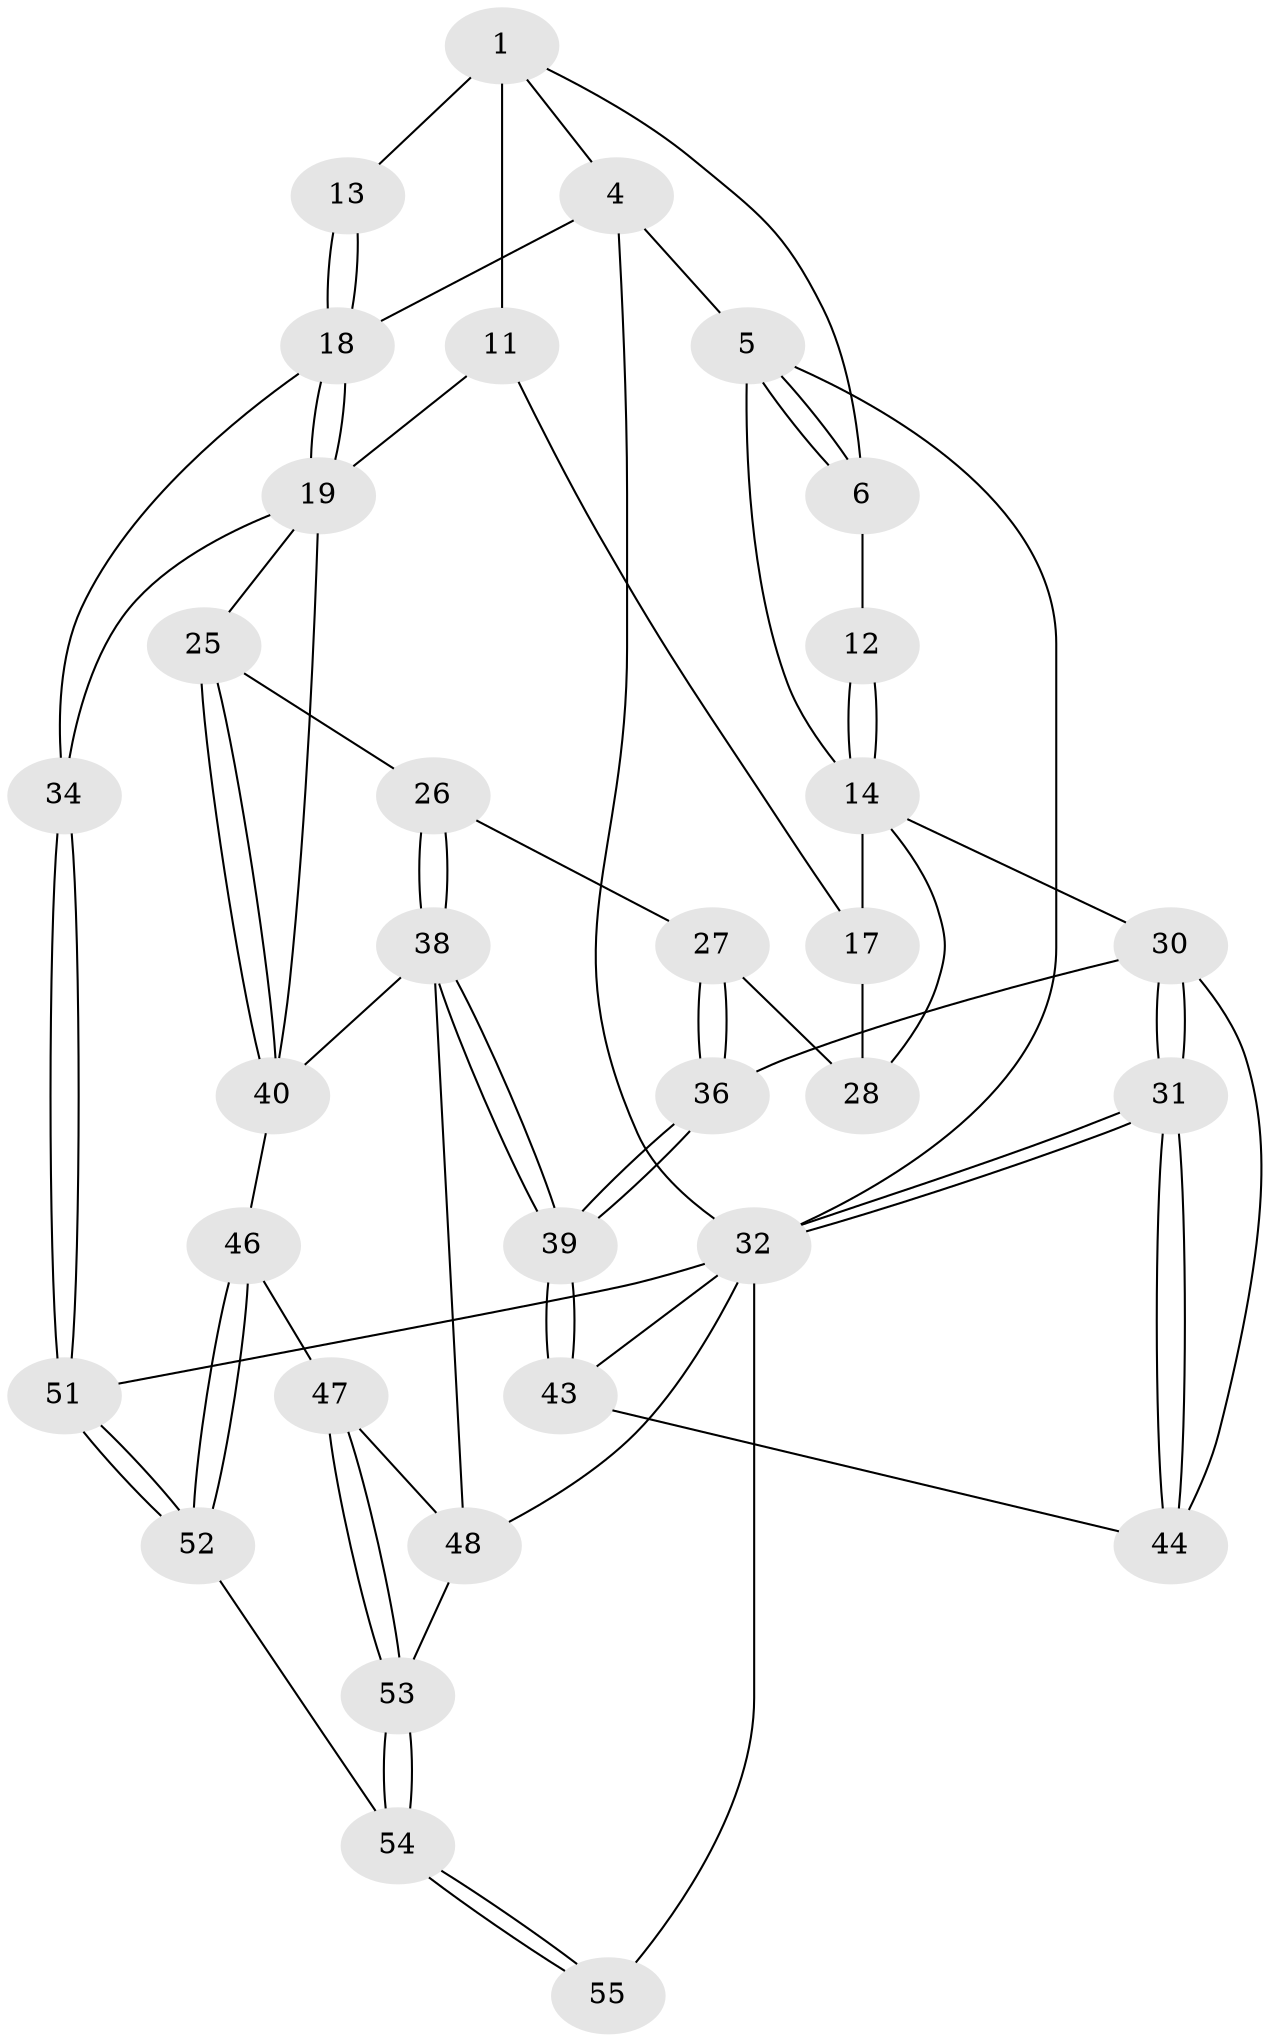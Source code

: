 // original degree distribution, {3: 0.03571428571428571, 4: 0.2857142857142857, 6: 0.25, 5: 0.42857142857142855}
// Generated by graph-tools (version 1.1) at 2025/21/03/04/25 18:21:06]
// undirected, 33 vertices, 75 edges
graph export_dot {
graph [start="1"]
  node [color=gray90,style=filled];
  1 [pos="+0.5395139759954122+0",super="+8+2"];
  4 [pos="+1+0"];
  5 [pos="+0+0"];
  6 [pos="+0.09164356694607591+0",super="+7"];
  11 [pos="+0.6098171756378827+0.20067871543139904",super="+16"];
  12 [pos="+0.343232956290139+0.1057775281172908"];
  13 [pos="+0.8033956406761918+0.1872873745183725"];
  14 [pos="+0.32044132174134177+0.18267710197189427",super="+15"];
  17 [pos="+0.32293988456048633+0.22883226189424305",super="+23"];
  18 [pos="+0.8795363472506764+0.2601281559148708",super="+22"];
  19 [pos="+0.7816818969351476+0.5478181816149258",super="+35+20"];
  25 [pos="+0.4287670806920515+0.4874620303528531"];
  26 [pos="+0.2586482042731701+0.41397079157298655"];
  27 [pos="+0.23396174151125831+0.38424818775400627"];
  28 [pos="+0.22857074467526503+0.3514056764536842"];
  30 [pos="+0+0.560309154149533",super="+37"];
  31 [pos="+0+0.7004655809167315"];
  32 [pos="+0+1",super="+50+33"];
  34 [pos="+1+0.9233717357516547"];
  36 [pos="+0.1064403254706595+0.516073169588277"];
  38 [pos="+0.2577952774458931+0.6453262389046747",super="+42"];
  39 [pos="+0.2572986466186062+0.6457387981012593"];
  40 [pos="+0.4513735381598783+0.5713822406294994",super="+41"];
  43 [pos="+0.2385615668141149+0.6801147174211895"];
  44 [pos="+0.1740763798487017+0.6716842191796131"];
  46 [pos="+0.5287293577500075+0.7815749292247651"];
  47 [pos="+0.4213785252413396+0.7952856592506005"];
  48 [pos="+0.40356375246268816+0.7097841313854342",super="+49"];
  51 [pos="+1+1"];
  52 [pos="+0.6389828294762168+0.8889237729811033"];
  53 [pos="+0.3389796868188308+0.8655814985292422"];
  54 [pos="+0.3522637846745519+0.9336084008807144"];
  55 [pos="+0.2978019467314487+1"];
  1 -- 11 [weight=2];
  1 -- 6;
  1 -- 4;
  1 -- 13 [weight=2];
  4 -- 5;
  4 -- 18;
  4 -- 32;
  5 -- 6;
  5 -- 6;
  5 -- 14;
  5 -- 32;
  6 -- 12 [weight=2];
  11 -- 17;
  11 -- 19;
  12 -- 14;
  12 -- 14;
  13 -- 18;
  13 -- 18;
  14 -- 17 [weight=2];
  14 -- 30;
  14 -- 28;
  17 -- 28;
  18 -- 19;
  18 -- 19;
  18 -- 34;
  19 -- 34;
  19 -- 25;
  19 -- 40 [weight=2];
  25 -- 26;
  25 -- 40;
  25 -- 40;
  26 -- 27;
  26 -- 38;
  26 -- 38;
  27 -- 28;
  27 -- 36;
  27 -- 36;
  30 -- 31;
  30 -- 31;
  30 -- 36;
  30 -- 44;
  31 -- 32;
  31 -- 32;
  31 -- 44;
  31 -- 44;
  32 -- 48;
  32 -- 43;
  32 -- 51;
  32 -- 55 [weight=2];
  34 -- 51;
  34 -- 51;
  36 -- 39;
  36 -- 39;
  38 -- 39;
  38 -- 39;
  38 -- 48;
  38 -- 40;
  39 -- 43;
  39 -- 43;
  40 -- 46;
  43 -- 44;
  46 -- 47;
  46 -- 52;
  46 -- 52;
  47 -- 48;
  47 -- 53;
  47 -- 53;
  48 -- 53;
  51 -- 52;
  51 -- 52;
  52 -- 54;
  53 -- 54;
  53 -- 54;
  54 -- 55;
  54 -- 55;
}
